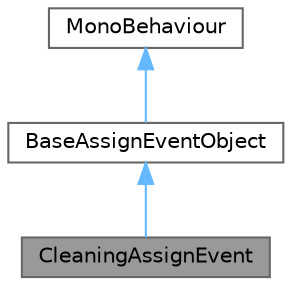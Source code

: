 digraph "CleaningAssignEvent"
{
 // LATEX_PDF_SIZE
  bgcolor="transparent";
  edge [fontname=Helvetica,fontsize=10,labelfontname=Helvetica,labelfontsize=10];
  node [fontname=Helvetica,fontsize=10,shape=box,height=0.2,width=0.4];
  Node1 [id="Node000001",label="CleaningAssignEvent",height=0.2,width=0.4,color="gray40", fillcolor="grey60", style="filled", fontcolor="black",tooltip="汚れ自体の接触時の挙動を制御するスクリプト"];
  Node2 -> Node1 [id="edge1_Node000001_Node000002",dir="back",color="steelblue1",style="solid",tooltip=" "];
  Node2 [id="Node000002",label="BaseAssignEventObject",height=0.2,width=0.4,color="gray40", fillcolor="white", style="filled",URL="$class_base_assign_event_object.html",tooltip="ImetaAIを用いてイベントオブジェクト群として管理するための外部アクセス前提イベントオブジェクトの基底クラス 接触時イベント(自動),接触終了時イベント(自動)、アクセス時イベント(外部呼び出し)"];
  Node3 -> Node2 [id="edge2_Node000002_Node000003",dir="back",color="steelblue1",style="solid",tooltip=" "];
  Node3 [id="Node000003",label="MonoBehaviour",height=0.2,width=0.4,color="gray40", fillcolor="white", style="filled",tooltip=" "];
}
